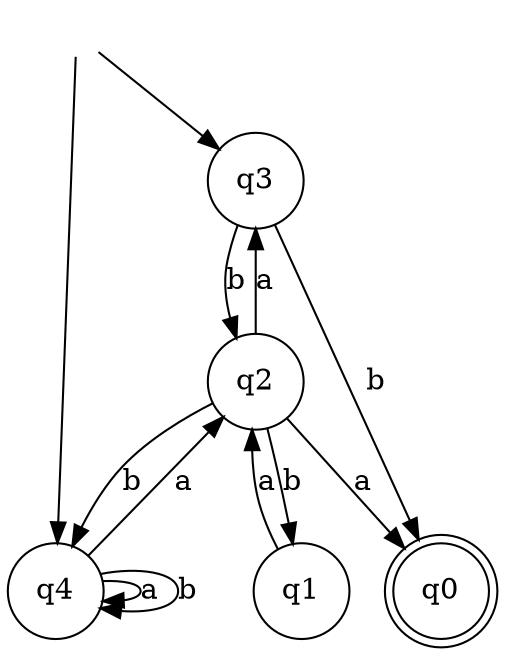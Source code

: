 digraph{ { node[style = invis, shape = none, label = " ", width = 0, height = 0] SSS } node [shape = doublecircle]; q0 ;  node [shape = circle]; SSS-> q3 SSS-> q4 q1 -> q2 [ label = "a" ]; q2 -> q0 [ label = "a" ]; q2 -> q3 [ label = "a" ]; q2 -> q1 [ label = "b" ]; q2 -> q4 [ label = "b" ]; q3 -> q0 [ label = "b" ]; q3 -> q2 [ label = "b" ]; q4 -> q2 [ label = "a" ]; q4 -> q4 [ label = "a" ]; q4 -> q4 [ label = "b" ]; }